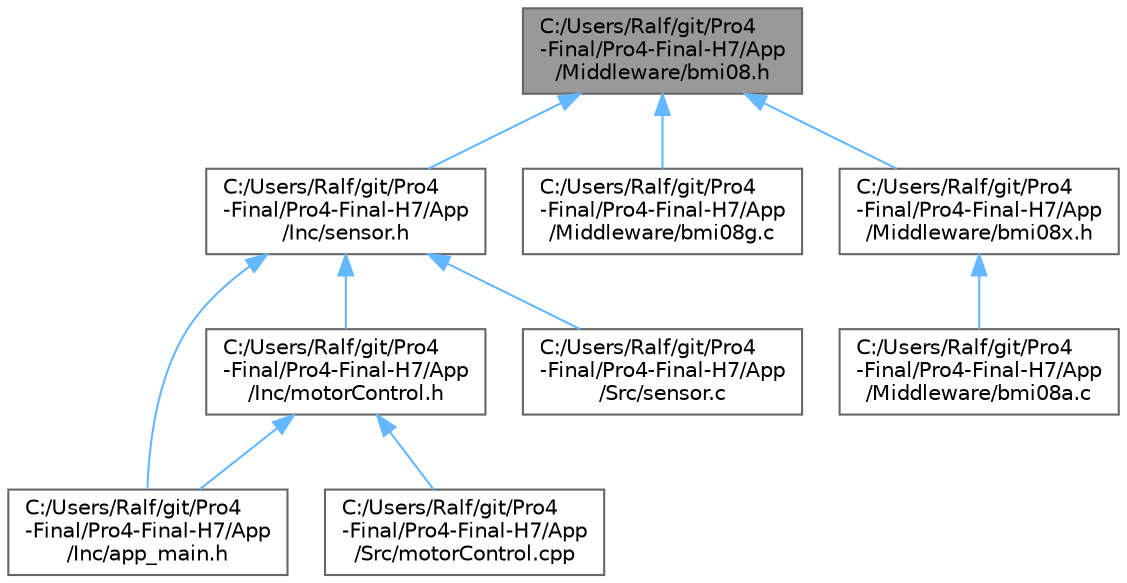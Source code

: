 digraph "C:/Users/Ralf/git/Pro4-Final/Pro4-Final-H7/App/Middleware/bmi08.h"
{
 // LATEX_PDF_SIZE
  bgcolor="transparent";
  edge [fontname=Helvetica,fontsize=10,labelfontname=Helvetica,labelfontsize=10];
  node [fontname=Helvetica,fontsize=10,shape=box,height=0.2,width=0.4];
  Node1 [id="Node000001",label="C:/Users/Ralf/git/Pro4\l-Final/Pro4-Final-H7/App\l/Middleware/bmi08.h",height=0.2,width=0.4,color="gray40", fillcolor="grey60", style="filled", fontcolor="black",tooltip=" "];
  Node1 -> Node2 [id="edge1_Node000001_Node000002",dir="back",color="steelblue1",style="solid",tooltip=" "];
  Node2 [id="Node000002",label="C:/Users/Ralf/git/Pro4\l-Final/Pro4-Final-H7/App\l/Inc/sensor.h",height=0.2,width=0.4,color="grey40", fillcolor="white", style="filled",URL="$sensor_8h.html",tooltip=": Beschreibt die Schnittstellen zur Interaktion mit dem Madgwick-Filter."];
  Node2 -> Node3 [id="edge2_Node000002_Node000003",dir="back",color="steelblue1",style="solid",tooltip=" "];
  Node3 [id="Node000003",label="C:/Users/Ralf/git/Pro4\l-Final/Pro4-Final-H7/App\l/Inc/app_main.h",height=0.2,width=0.4,color="grey40", fillcolor="white", style="filled",URL="$app__main_8h.html",tooltip=": Beschreibt die Schnittstellen der Hauptanwendung. Leitet die main.c in die app_main...."];
  Node2 -> Node4 [id="edge3_Node000002_Node000004",dir="back",color="steelblue1",style="solid",tooltip=" "];
  Node4 [id="Node000004",label="C:/Users/Ralf/git/Pro4\l-Final/Pro4-Final-H7/App\l/Inc/motorControl.h",height=0.2,width=0.4,color="grey40", fillcolor="white", style="filled",URL="$motor_control_8h.html",tooltip=": Beschreibt die Schnittstellen der Motorsteuerung."];
  Node4 -> Node3 [id="edge4_Node000004_Node000003",dir="back",color="steelblue1",style="solid",tooltip=" "];
  Node4 -> Node5 [id="edge5_Node000004_Node000005",dir="back",color="steelblue1",style="solid",tooltip=" "];
  Node5 [id="Node000005",label="C:/Users/Ralf/git/Pro4\l-Final/Pro4-Final-H7/App\l/Src/motorControl.cpp",height=0.2,width=0.4,color="grey40", fillcolor="white", style="filled",URL="$motor_control_8cpp.html",tooltip=": Beschreibt die Motorsteuerung."];
  Node2 -> Node6 [id="edge6_Node000002_Node000006",dir="back",color="steelblue1",style="solid",tooltip=" "];
  Node6 [id="Node000006",label="C:/Users/Ralf/git/Pro4\l-Final/Pro4-Final-H7/App\l/Src/sensor.c",height=0.2,width=0.4,color="grey40", fillcolor="white", style="filled",URL="$sensor_8c.html",tooltip=": Konfiguriert die IMU + Magnetometer und startet den Madgwick-Filter."];
  Node1 -> Node7 [id="edge7_Node000001_Node000007",dir="back",color="steelblue1",style="solid",tooltip=" "];
  Node7 [id="Node000007",label="C:/Users/Ralf/git/Pro4\l-Final/Pro4-Final-H7/App\l/Middleware/bmi08g.c",height=0.2,width=0.4,color="grey40", fillcolor="white", style="filled",URL="$bmi08g_8c.html",tooltip="Sensor Driver for BMI08 family of sensors."];
  Node1 -> Node8 [id="edge8_Node000001_Node000008",dir="back",color="steelblue1",style="solid",tooltip=" "];
  Node8 [id="Node000008",label="C:/Users/Ralf/git/Pro4\l-Final/Pro4-Final-H7/App\l/Middleware/bmi08x.h",height=0.2,width=0.4,color="grey40", fillcolor="white", style="filled",URL="$bmi08x_8h.html",tooltip="Sensor Driver for BMI08x family of sensors."];
  Node8 -> Node9 [id="edge9_Node000008_Node000009",dir="back",color="steelblue1",style="solid",tooltip=" "];
  Node9 [id="Node000009",label="C:/Users/Ralf/git/Pro4\l-Final/Pro4-Final-H7/App\l/Middleware/bmi08a.c",height=0.2,width=0.4,color="grey40", fillcolor="white", style="filled",URL="$bmi08a_8c.html",tooltip=" "];
}
